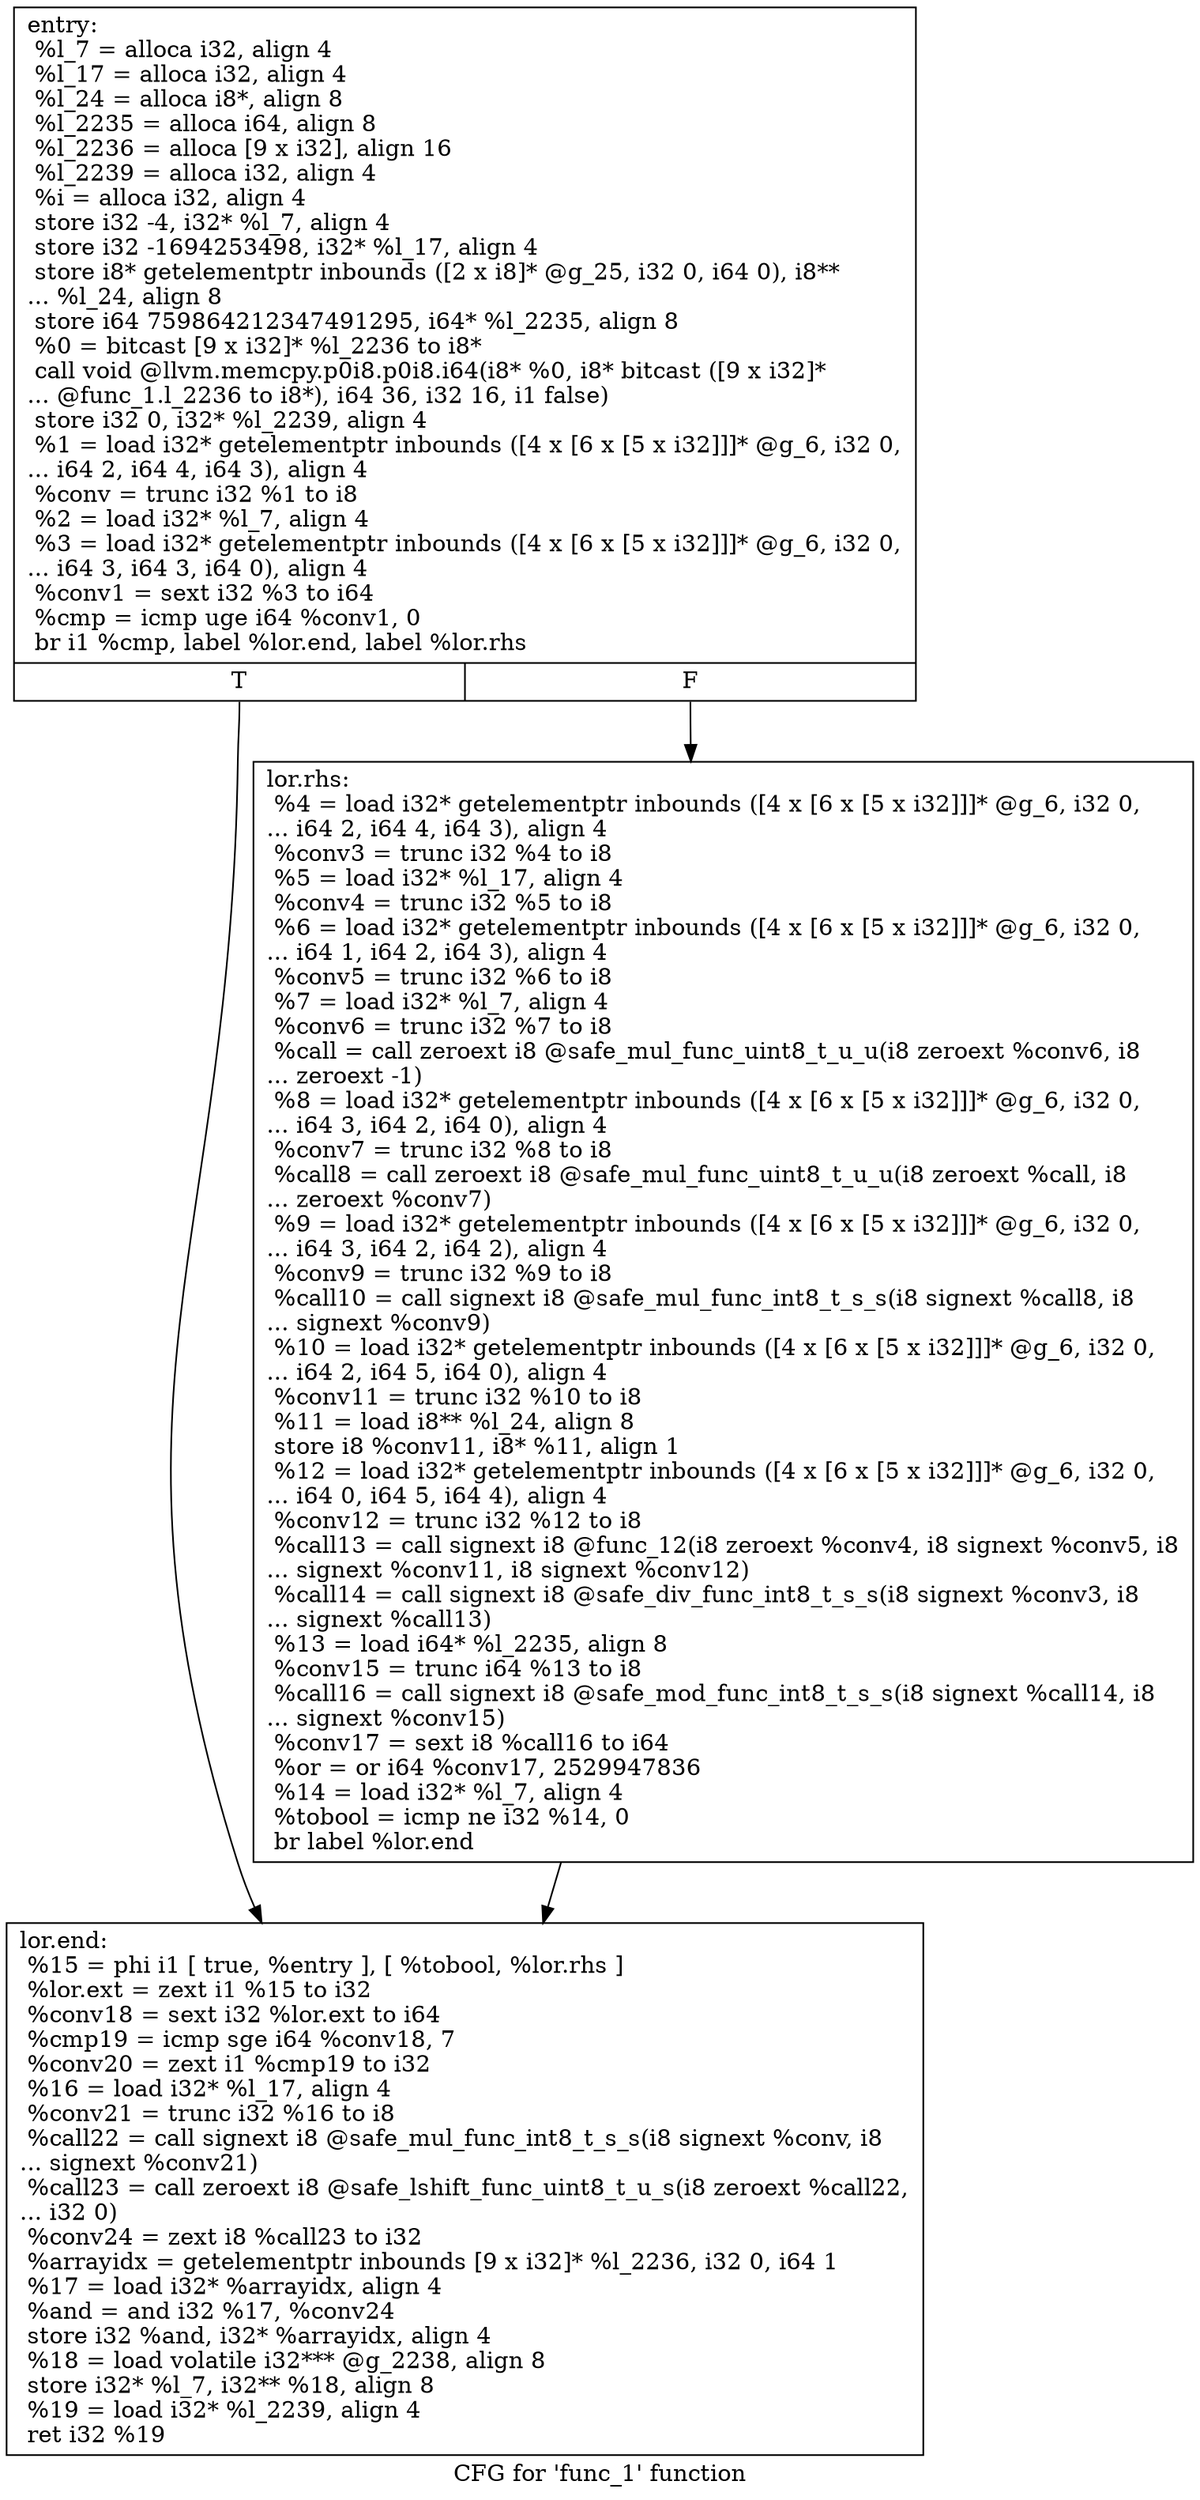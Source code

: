 digraph "CFG for 'func_1' function" {
	label="CFG for 'func_1' function";

	Node0xb3d7430 [shape=record,label="{entry:\l  %l_7 = alloca i32, align 4\l  %l_17 = alloca i32, align 4\l  %l_24 = alloca i8*, align 8\l  %l_2235 = alloca i64, align 8\l  %l_2236 = alloca [9 x i32], align 16\l  %l_2239 = alloca i32, align 4\l  %i = alloca i32, align 4\l  store i32 -4, i32* %l_7, align 4\l  store i32 -1694253498, i32* %l_17, align 4\l  store i8* getelementptr inbounds ([2 x i8]* @g_25, i32 0, i64 0), i8**\l... %l_24, align 8\l  store i64 759864212347491295, i64* %l_2235, align 8\l  %0 = bitcast [9 x i32]* %l_2236 to i8*\l  call void @llvm.memcpy.p0i8.p0i8.i64(i8* %0, i8* bitcast ([9 x i32]*\l... @func_1.l_2236 to i8*), i64 36, i32 16, i1 false)\l  store i32 0, i32* %l_2239, align 4\l  %1 = load i32* getelementptr inbounds ([4 x [6 x [5 x i32]]]* @g_6, i32 0,\l... i64 2, i64 4, i64 3), align 4\l  %conv = trunc i32 %1 to i8\l  %2 = load i32* %l_7, align 4\l  %3 = load i32* getelementptr inbounds ([4 x [6 x [5 x i32]]]* @g_6, i32 0,\l... i64 3, i64 3, i64 0), align 4\l  %conv1 = sext i32 %3 to i64\l  %cmp = icmp uge i64 %conv1, 0\l  br i1 %cmp, label %lor.end, label %lor.rhs\l|{<s0>T|<s1>F}}"];
	Node0xb3d7430:s0 -> Node0xb3d7490;
	Node0xb3d7430:s1 -> Node0xb3d7460;
	Node0xb3d7460 [shape=record,label="{lor.rhs:                                          \l  %4 = load i32* getelementptr inbounds ([4 x [6 x [5 x i32]]]* @g_6, i32 0,\l... i64 2, i64 4, i64 3), align 4\l  %conv3 = trunc i32 %4 to i8\l  %5 = load i32* %l_17, align 4\l  %conv4 = trunc i32 %5 to i8\l  %6 = load i32* getelementptr inbounds ([4 x [6 x [5 x i32]]]* @g_6, i32 0,\l... i64 1, i64 2, i64 3), align 4\l  %conv5 = trunc i32 %6 to i8\l  %7 = load i32* %l_7, align 4\l  %conv6 = trunc i32 %7 to i8\l  %call = call zeroext i8 @safe_mul_func_uint8_t_u_u(i8 zeroext %conv6, i8\l... zeroext -1)\l  %8 = load i32* getelementptr inbounds ([4 x [6 x [5 x i32]]]* @g_6, i32 0,\l... i64 3, i64 2, i64 0), align 4\l  %conv7 = trunc i32 %8 to i8\l  %call8 = call zeroext i8 @safe_mul_func_uint8_t_u_u(i8 zeroext %call, i8\l... zeroext %conv7)\l  %9 = load i32* getelementptr inbounds ([4 x [6 x [5 x i32]]]* @g_6, i32 0,\l... i64 3, i64 2, i64 2), align 4\l  %conv9 = trunc i32 %9 to i8\l  %call10 = call signext i8 @safe_mul_func_int8_t_s_s(i8 signext %call8, i8\l... signext %conv9)\l  %10 = load i32* getelementptr inbounds ([4 x [6 x [5 x i32]]]* @g_6, i32 0,\l... i64 2, i64 5, i64 0), align 4\l  %conv11 = trunc i32 %10 to i8\l  %11 = load i8** %l_24, align 8\l  store i8 %conv11, i8* %11, align 1\l  %12 = load i32* getelementptr inbounds ([4 x [6 x [5 x i32]]]* @g_6, i32 0,\l... i64 0, i64 5, i64 4), align 4\l  %conv12 = trunc i32 %12 to i8\l  %call13 = call signext i8 @func_12(i8 zeroext %conv4, i8 signext %conv5, i8\l... signext %conv11, i8 signext %conv12)\l  %call14 = call signext i8 @safe_div_func_int8_t_s_s(i8 signext %conv3, i8\l... signext %call13)\l  %13 = load i64* %l_2235, align 8\l  %conv15 = trunc i64 %13 to i8\l  %call16 = call signext i8 @safe_mod_func_int8_t_s_s(i8 signext %call14, i8\l... signext %conv15)\l  %conv17 = sext i8 %call16 to i64\l  %or = or i64 %conv17, 2529947836\l  %14 = load i32* %l_7, align 4\l  %tobool = icmp ne i32 %14, 0\l  br label %lor.end\l}"];
	Node0xb3d7460 -> Node0xb3d7490;
	Node0xb3d7490 [shape=record,label="{lor.end:                                          \l  %15 = phi i1 [ true, %entry ], [ %tobool, %lor.rhs ]\l  %lor.ext = zext i1 %15 to i32\l  %conv18 = sext i32 %lor.ext to i64\l  %cmp19 = icmp sge i64 %conv18, 7\l  %conv20 = zext i1 %cmp19 to i32\l  %16 = load i32* %l_17, align 4\l  %conv21 = trunc i32 %16 to i8\l  %call22 = call signext i8 @safe_mul_func_int8_t_s_s(i8 signext %conv, i8\l... signext %conv21)\l  %call23 = call zeroext i8 @safe_lshift_func_uint8_t_u_s(i8 zeroext %call22,\l... i32 0)\l  %conv24 = zext i8 %call23 to i32\l  %arrayidx = getelementptr inbounds [9 x i32]* %l_2236, i32 0, i64 1\l  %17 = load i32* %arrayidx, align 4\l  %and = and i32 %17, %conv24\l  store i32 %and, i32* %arrayidx, align 4\l  %18 = load volatile i32*** @g_2238, align 8\l  store i32* %l_7, i32** %18, align 8\l  %19 = load i32* %l_2239, align 4\l  ret i32 %19\l}"];
}
